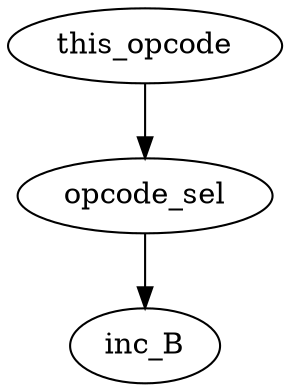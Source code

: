 strict digraph "" {
	opcode_sel	 [complexity=2,
		importance=0.0828631009675,
		rank=0.0414315504837];
	inc_B	 [complexity=0,
		importance=0.0361096921875,
		rank=0.0];
	opcode_sel -> inc_B;
	this_opcode	 [complexity=3,
		importance=1.3955690476,
		rank=0.465189682533];
	this_opcode -> opcode_sel;
}
